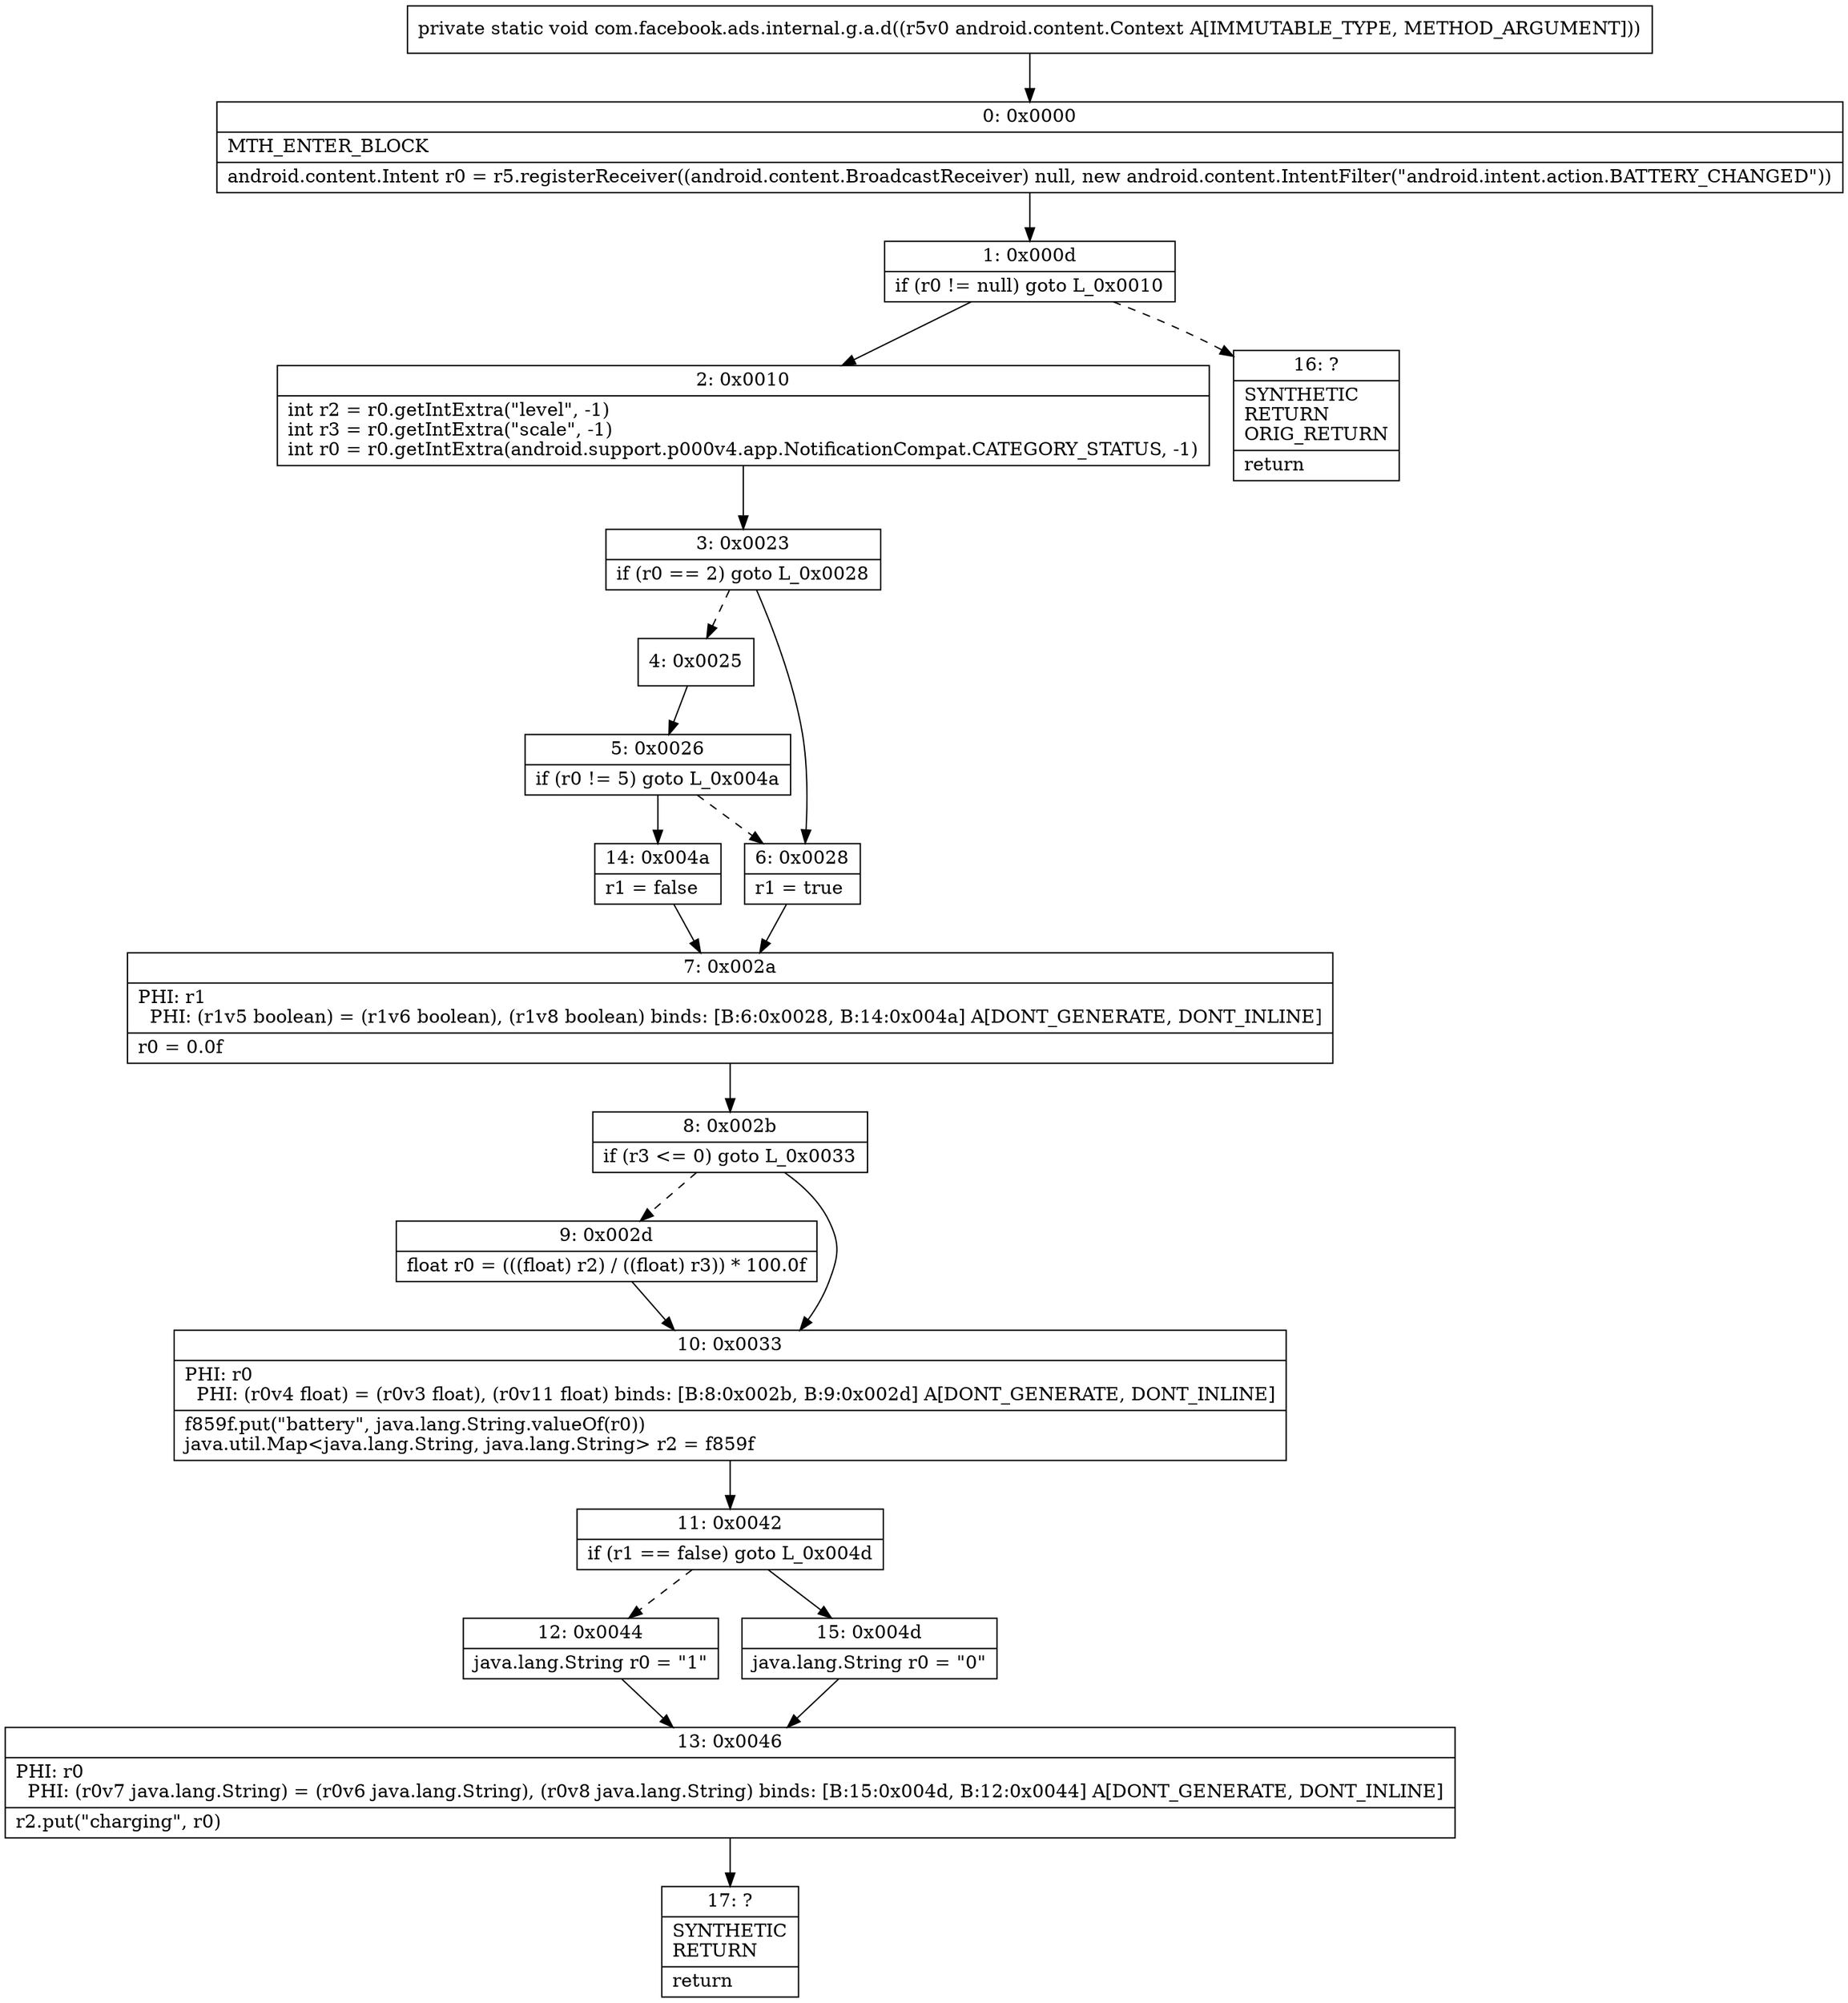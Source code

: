 digraph "CFG forcom.facebook.ads.internal.g.a.d(Landroid\/content\/Context;)V" {
Node_0 [shape=record,label="{0\:\ 0x0000|MTH_ENTER_BLOCK\l|android.content.Intent r0 = r5.registerReceiver((android.content.BroadcastReceiver) null, new android.content.IntentFilter(\"android.intent.action.BATTERY_CHANGED\"))\l}"];
Node_1 [shape=record,label="{1\:\ 0x000d|if (r0 != null) goto L_0x0010\l}"];
Node_2 [shape=record,label="{2\:\ 0x0010|int r2 = r0.getIntExtra(\"level\", \-1)\lint r3 = r0.getIntExtra(\"scale\", \-1)\lint r0 = r0.getIntExtra(android.support.p000v4.app.NotificationCompat.CATEGORY_STATUS, \-1)\l}"];
Node_3 [shape=record,label="{3\:\ 0x0023|if (r0 == 2) goto L_0x0028\l}"];
Node_4 [shape=record,label="{4\:\ 0x0025}"];
Node_5 [shape=record,label="{5\:\ 0x0026|if (r0 != 5) goto L_0x004a\l}"];
Node_6 [shape=record,label="{6\:\ 0x0028|r1 = true\l}"];
Node_7 [shape=record,label="{7\:\ 0x002a|PHI: r1 \l  PHI: (r1v5 boolean) = (r1v6 boolean), (r1v8 boolean) binds: [B:6:0x0028, B:14:0x004a] A[DONT_GENERATE, DONT_INLINE]\l|r0 = 0.0f\l}"];
Node_8 [shape=record,label="{8\:\ 0x002b|if (r3 \<= 0) goto L_0x0033\l}"];
Node_9 [shape=record,label="{9\:\ 0x002d|float r0 = (((float) r2) \/ ((float) r3)) * 100.0f\l}"];
Node_10 [shape=record,label="{10\:\ 0x0033|PHI: r0 \l  PHI: (r0v4 float) = (r0v3 float), (r0v11 float) binds: [B:8:0x002b, B:9:0x002d] A[DONT_GENERATE, DONT_INLINE]\l|f859f.put(\"battery\", java.lang.String.valueOf(r0))\ljava.util.Map\<java.lang.String, java.lang.String\> r2 = f859f\l}"];
Node_11 [shape=record,label="{11\:\ 0x0042|if (r1 == false) goto L_0x004d\l}"];
Node_12 [shape=record,label="{12\:\ 0x0044|java.lang.String r0 = \"1\"\l}"];
Node_13 [shape=record,label="{13\:\ 0x0046|PHI: r0 \l  PHI: (r0v7 java.lang.String) = (r0v6 java.lang.String), (r0v8 java.lang.String) binds: [B:15:0x004d, B:12:0x0044] A[DONT_GENERATE, DONT_INLINE]\l|r2.put(\"charging\", r0)\l}"];
Node_14 [shape=record,label="{14\:\ 0x004a|r1 = false\l}"];
Node_15 [shape=record,label="{15\:\ 0x004d|java.lang.String r0 = \"0\"\l}"];
Node_16 [shape=record,label="{16\:\ ?|SYNTHETIC\lRETURN\lORIG_RETURN\l|return\l}"];
Node_17 [shape=record,label="{17\:\ ?|SYNTHETIC\lRETURN\l|return\l}"];
MethodNode[shape=record,label="{private static void com.facebook.ads.internal.g.a.d((r5v0 android.content.Context A[IMMUTABLE_TYPE, METHOD_ARGUMENT])) }"];
MethodNode -> Node_0;
Node_0 -> Node_1;
Node_1 -> Node_2;
Node_1 -> Node_16[style=dashed];
Node_2 -> Node_3;
Node_3 -> Node_4[style=dashed];
Node_3 -> Node_6;
Node_4 -> Node_5;
Node_5 -> Node_6[style=dashed];
Node_5 -> Node_14;
Node_6 -> Node_7;
Node_7 -> Node_8;
Node_8 -> Node_9[style=dashed];
Node_8 -> Node_10;
Node_9 -> Node_10;
Node_10 -> Node_11;
Node_11 -> Node_12[style=dashed];
Node_11 -> Node_15;
Node_12 -> Node_13;
Node_13 -> Node_17;
Node_14 -> Node_7;
Node_15 -> Node_13;
}

